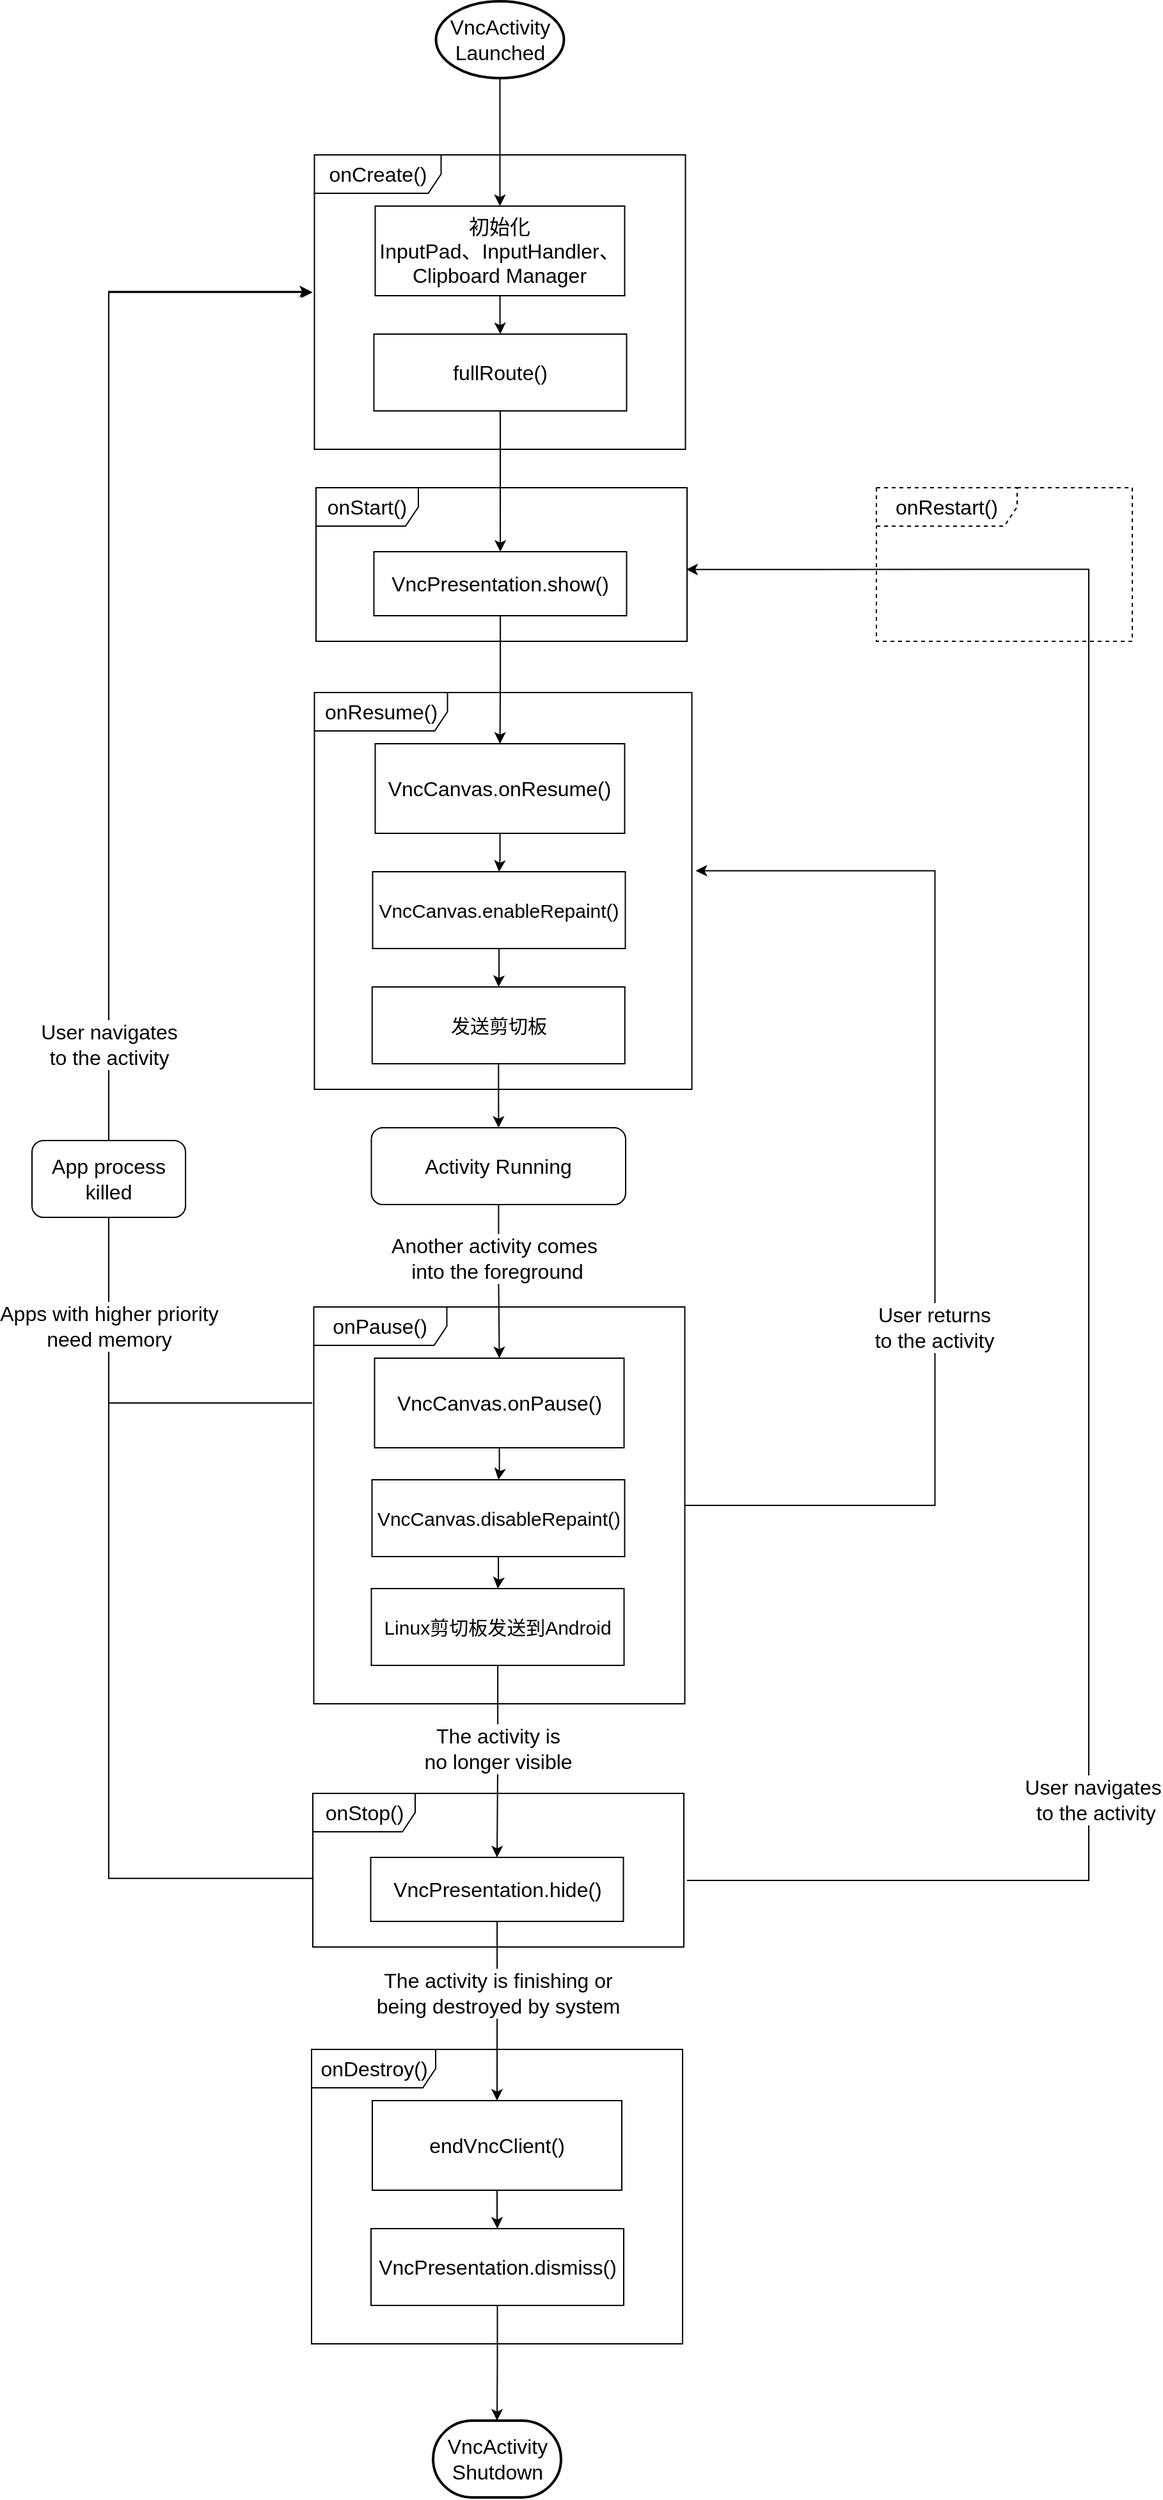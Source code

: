 <mxfile version="14.5.1" type="device"><diagram id="Qgya-YieMlgTKM1WU-AI" name="第 1 页"><mxGraphModel dx="1574" dy="1015" grid="1" gridSize="10" guides="1" tooltips="1" connect="1" arrows="1" fold="1" page="1" pageScale="1" pageWidth="1654" pageHeight="2336" math="0" shadow="0"><root><mxCell id="0"/><mxCell id="1" parent="0"/><mxCell id="Y9Hjw818oBq66xvbjuB3-6" style="edgeStyle=orthogonalEdgeStyle;rounded=0;orthogonalLoop=1;jettySize=auto;html=1;fontSize=16;" edge="1" parent="1" source="Y9Hjw818oBq66xvbjuB3-3" target="Y9Hjw818oBq66xvbjuB3-5"><mxGeometry relative="1" as="geometry"/></mxCell><mxCell id="Y9Hjw818oBq66xvbjuB3-3" value="VncActivity Launched" style="strokeWidth=2;html=1;shape=mxgraph.flowchart.start_1;whiteSpace=wrap;fontSize=16;" vertex="1" parent="1"><mxGeometry x="415.75" y="70" width="100" height="60" as="geometry"/></mxCell><mxCell id="Y9Hjw818oBq66xvbjuB3-13" style="edgeStyle=orthogonalEdgeStyle;rounded=0;orthogonalLoop=1;jettySize=auto;html=1;fontSize=16;exitX=0.5;exitY=1;exitDx=0;exitDy=0;" edge="1" parent="1" source="Y9Hjw818oBq66xvbjuB3-7" target="Y9Hjw818oBq66xvbjuB3-11"><mxGeometry relative="1" as="geometry"/></mxCell><mxCell id="Y9Hjw818oBq66xvbjuB3-4" value="onCreate()" style="shape=umlFrame;whiteSpace=wrap;html=1;width=99;height=30;fontSize=16;" vertex="1" parent="1"><mxGeometry x="320.75" y="190" width="290" height="230" as="geometry"/></mxCell><mxCell id="Y9Hjw818oBq66xvbjuB3-8" value="" style="edgeStyle=orthogonalEdgeStyle;rounded=0;orthogonalLoop=1;jettySize=auto;html=1;fontSize=16;" edge="1" parent="1" source="Y9Hjw818oBq66xvbjuB3-5" target="Y9Hjw818oBq66xvbjuB3-7"><mxGeometry relative="1" as="geometry"/></mxCell><mxCell id="Y9Hjw818oBq66xvbjuB3-5" value="初始化&lt;br style=&quot;font-size: 16px;&quot;&gt;InputPad、InputHandler、&lt;br style=&quot;font-size: 16px;&quot;&gt;Clipboard Manager" style="rounded=0;whiteSpace=wrap;html=1;fillColor=none;fontSize=16;" vertex="1" parent="1"><mxGeometry x="368.25" y="230" width="195" height="70" as="geometry"/></mxCell><mxCell id="Y9Hjw818oBq66xvbjuB3-7" value="fullRoute()" style="rounded=0;whiteSpace=wrap;html=1;fillColor=none;fontSize=16;" vertex="1" parent="1"><mxGeometry x="367.25" y="330" width="197.5" height="60" as="geometry"/></mxCell><mxCell id="Y9Hjw818oBq66xvbjuB3-9" value="onStart()" style="shape=umlFrame;whiteSpace=wrap;html=1;width=80;height=30;fontSize=16;" vertex="1" parent="1"><mxGeometry x="322" y="450" width="290" height="120" as="geometry"/></mxCell><mxCell id="Y9Hjw818oBq66xvbjuB3-21" style="edgeStyle=orthogonalEdgeStyle;rounded=0;orthogonalLoop=1;jettySize=auto;html=1;fontSize=16;" edge="1" parent="1" source="Y9Hjw818oBq66xvbjuB3-11" target="Y9Hjw818oBq66xvbjuB3-19"><mxGeometry relative="1" as="geometry"/></mxCell><mxCell id="Y9Hjw818oBq66xvbjuB3-11" value="VncPresentation.show()" style="rounded=0;whiteSpace=wrap;html=1;fillColor=none;fontSize=16;" vertex="1" parent="1"><mxGeometry x="367.25" y="500" width="197.5" height="50" as="geometry"/></mxCell><mxCell id="Y9Hjw818oBq66xvbjuB3-35" value="" style="edgeStyle=orthogonalEdgeStyle;rounded=0;orthogonalLoop=1;jettySize=auto;html=1;fontSize=16;" edge="1" parent="1" source="Y9Hjw818oBq66xvbjuB3-15" target="Y9Hjw818oBq66xvbjuB3-29"><mxGeometry relative="1" as="geometry"/></mxCell><mxCell id="Y9Hjw818oBq66xvbjuB3-49" value="Another activity comes&lt;br&gt;&amp;nbsp;into the foreground" style="edgeLabel;html=1;align=center;verticalAlign=middle;resizable=0;points=[];fontSize=16;" vertex="1" connectable="0" parent="Y9Hjw818oBq66xvbjuB3-35"><mxGeometry x="-0.312" y="-4" relative="1" as="geometry"><mxPoint as="offset"/></mxGeometry></mxCell><mxCell id="Y9Hjw818oBq66xvbjuB3-15" value="Activity Running" style="rounded=1;whiteSpace=wrap;html=1;fillColor=none;fontSize=16;" vertex="1" parent="1"><mxGeometry x="365.25" y="950" width="198.75" height="60" as="geometry"/></mxCell><mxCell id="Y9Hjw818oBq66xvbjuB3-17" value="onResume()" style="shape=umlFrame;whiteSpace=wrap;html=1;width=104;height=30;fontSize=16;" vertex="1" parent="1"><mxGeometry x="320.75" y="610" width="295" height="310" as="geometry"/></mxCell><mxCell id="Y9Hjw818oBq66xvbjuB3-18" value="" style="edgeStyle=orthogonalEdgeStyle;rounded=0;orthogonalLoop=1;jettySize=auto;html=1;fontSize=16;" edge="1" parent="1" source="Y9Hjw818oBq66xvbjuB3-19" target="Y9Hjw818oBq66xvbjuB3-20"><mxGeometry relative="1" as="geometry"/></mxCell><mxCell id="Y9Hjw818oBq66xvbjuB3-19" value="VncCanvas.onResume()" style="rounded=0;whiteSpace=wrap;html=1;fillColor=none;fontSize=16;" vertex="1" parent="1"><mxGeometry x="368.25" y="650" width="195" height="70" as="geometry"/></mxCell><mxCell id="Y9Hjw818oBq66xvbjuB3-33" value="" style="edgeStyle=orthogonalEdgeStyle;rounded=0;orthogonalLoop=1;jettySize=auto;html=1;fontSize=16;" edge="1" parent="1" source="Y9Hjw818oBq66xvbjuB3-20" target="Y9Hjw818oBq66xvbjuB3-31"><mxGeometry relative="1" as="geometry"/></mxCell><mxCell id="Y9Hjw818oBq66xvbjuB3-20" value="&lt;font style=&quot;font-size: 15px&quot;&gt;VncCanvas.enableRepaint()&lt;/font&gt;" style="rounded=0;whiteSpace=wrap;html=1;fillColor=none;fontSize=16;" vertex="1" parent="1"><mxGeometry x="366.25" y="750" width="197.5" height="60" as="geometry"/></mxCell><mxCell id="Y9Hjw818oBq66xvbjuB3-50" style="edgeStyle=orthogonalEdgeStyle;rounded=0;orthogonalLoop=1;jettySize=auto;html=1;entryX=1.01;entryY=0.449;entryDx=0;entryDy=0;entryPerimeter=0;fontSize=16;" edge="1" parent="1" source="Y9Hjw818oBq66xvbjuB3-27" target="Y9Hjw818oBq66xvbjuB3-17"><mxGeometry relative="1" as="geometry"><Array as="points"><mxPoint x="805.75" y="1245"/><mxPoint x="805.75" y="749"/></Array></mxGeometry></mxCell><mxCell id="Y9Hjw818oBq66xvbjuB3-55" value="User returns&lt;br&gt;to the activity" style="edgeLabel;html=1;align=center;verticalAlign=middle;resizable=0;points=[];fontSize=16;" vertex="1" connectable="0" parent="Y9Hjw818oBq66xvbjuB3-50"><mxGeometry x="-0.238" y="1" relative="1" as="geometry"><mxPoint as="offset"/></mxGeometry></mxCell><mxCell id="Y9Hjw818oBq66xvbjuB3-27" value="onPause()" style="shape=umlFrame;whiteSpace=wrap;html=1;width=104;height=30;fontSize=16;" vertex="1" parent="1"><mxGeometry x="320.25" y="1090" width="290" height="310" as="geometry"/></mxCell><mxCell id="Y9Hjw818oBq66xvbjuB3-28" value="" style="edgeStyle=orthogonalEdgeStyle;rounded=0;orthogonalLoop=1;jettySize=auto;html=1;fontSize=16;" edge="1" parent="1" source="Y9Hjw818oBq66xvbjuB3-29" target="Y9Hjw818oBq66xvbjuB3-30"><mxGeometry relative="1" as="geometry"/></mxCell><mxCell id="Y9Hjw818oBq66xvbjuB3-53" style="edgeStyle=orthogonalEdgeStyle;rounded=0;orthogonalLoop=1;jettySize=auto;html=1;entryX=-0.005;entryY=0.467;entryDx=0;entryDy=0;entryPerimeter=0;fontSize=16;" edge="1" parent="1" target="Y9Hjw818oBq66xvbjuB3-4"><mxGeometry relative="1" as="geometry"><mxPoint x="319" y="1165" as="sourcePoint"/><Array as="points"><mxPoint x="315" y="1165"/><mxPoint x="160" y="1165"/><mxPoint x="160" y="297"/></Array></mxGeometry></mxCell><mxCell id="Y9Hjw818oBq66xvbjuB3-29" value="VncCanvas.onPause()" style="rounded=0;whiteSpace=wrap;html=1;fillColor=none;fontSize=16;" vertex="1" parent="1"><mxGeometry x="367.75" y="1130" width="195" height="70" as="geometry"/></mxCell><mxCell id="Y9Hjw818oBq66xvbjuB3-37" value="" style="edgeStyle=orthogonalEdgeStyle;rounded=0;orthogonalLoop=1;jettySize=auto;html=1;fontSize=16;" edge="1" parent="1" source="Y9Hjw818oBq66xvbjuB3-30" target="Y9Hjw818oBq66xvbjuB3-36"><mxGeometry relative="1" as="geometry"/></mxCell><mxCell id="Y9Hjw818oBq66xvbjuB3-30" value="&lt;font style=&quot;font-size: 15px&quot;&gt;VncCanvas.disableRepaint()&lt;/font&gt;" style="rounded=0;whiteSpace=wrap;html=1;fillColor=none;fontSize=16;" vertex="1" parent="1"><mxGeometry x="365.75" y="1225" width="197.5" height="60" as="geometry"/></mxCell><mxCell id="Y9Hjw818oBq66xvbjuB3-34" value="" style="edgeStyle=orthogonalEdgeStyle;rounded=0;orthogonalLoop=1;jettySize=auto;html=1;fontSize=16;" edge="1" parent="1" source="Y9Hjw818oBq66xvbjuB3-31" target="Y9Hjw818oBq66xvbjuB3-15"><mxGeometry relative="1" as="geometry"/></mxCell><mxCell id="Y9Hjw818oBq66xvbjuB3-31" value="&lt;span style=&quot;font-size: 15px&quot;&gt;发送剪切板&lt;/span&gt;" style="rounded=0;whiteSpace=wrap;html=1;fillColor=none;fontSize=16;" vertex="1" parent="1"><mxGeometry x="365.88" y="840" width="197.5" height="60" as="geometry"/></mxCell><mxCell id="Y9Hjw818oBq66xvbjuB3-41" style="edgeStyle=orthogonalEdgeStyle;rounded=0;orthogonalLoop=1;jettySize=auto;html=1;entryX=0.5;entryY=0;entryDx=0;entryDy=0;fontSize=16;" edge="1" parent="1" source="Y9Hjw818oBq66xvbjuB3-36" target="Y9Hjw818oBq66xvbjuB3-40"><mxGeometry relative="1" as="geometry"/></mxCell><mxCell id="Y9Hjw818oBq66xvbjuB3-57" value="The activity is&lt;br&gt;no longer visible" style="edgeLabel;html=1;align=center;verticalAlign=middle;resizable=0;points=[];fontSize=16;" vertex="1" connectable="0" parent="Y9Hjw818oBq66xvbjuB3-41"><mxGeometry x="-0.145" relative="1" as="geometry"><mxPoint as="offset"/></mxGeometry></mxCell><mxCell id="Y9Hjw818oBq66xvbjuB3-36" value="&lt;span style=&quot;font-size: 15px&quot;&gt;Linux剪切板发送到Android&lt;/span&gt;" style="rounded=0;whiteSpace=wrap;html=1;fillColor=none;fontSize=16;" vertex="1" parent="1"><mxGeometry x="365.25" y="1310" width="197.5" height="60" as="geometry"/></mxCell><mxCell id="Y9Hjw818oBq66xvbjuB3-51" style="edgeStyle=orthogonalEdgeStyle;rounded=0;orthogonalLoop=1;jettySize=auto;html=1;fontSize=16;entryX=0.998;entryY=0.532;entryDx=0;entryDy=0;entryPerimeter=0;" edge="1" parent="1" target="Y9Hjw818oBq66xvbjuB3-9"><mxGeometry relative="1" as="geometry"><mxPoint x="612" y="1538" as="sourcePoint"/><mxPoint x="922" y="530" as="targetPoint"/><Array as="points"><mxPoint x="926" y="1538"/><mxPoint x="926" y="514"/></Array></mxGeometry></mxCell><mxCell id="Y9Hjw818oBq66xvbjuB3-56" value="User navigates&lt;br&gt;&amp;nbsp;to the activity" style="edgeLabel;html=1;align=center;verticalAlign=middle;resizable=0;points=[];fontSize=16;" vertex="1" connectable="0" parent="Y9Hjw818oBq66xvbjuB3-51"><mxGeometry x="-0.543" y="-3" relative="1" as="geometry"><mxPoint as="offset"/></mxGeometry></mxCell><mxCell id="Y9Hjw818oBq66xvbjuB3-52" style="edgeStyle=orthogonalEdgeStyle;rounded=0;orthogonalLoop=1;jettySize=auto;html=1;entryX=-0.009;entryY=0.464;entryDx=0;entryDy=0;entryPerimeter=0;fontSize=16;exitX=0.002;exitY=0.553;exitDx=0;exitDy=0;exitPerimeter=0;" edge="1" parent="1" source="Y9Hjw818oBq66xvbjuB3-39" target="Y9Hjw818oBq66xvbjuB3-4"><mxGeometry relative="1" as="geometry"><Array as="points"><mxPoint x="160" y="1536"/><mxPoint x="160" y="297"/></Array></mxGeometry></mxCell><mxCell id="Y9Hjw818oBq66xvbjuB3-59" value="Apps with higher priority&lt;br&gt;need memory" style="edgeLabel;html=1;align=center;verticalAlign=middle;resizable=0;points=[];fontSize=16;" vertex="1" connectable="0" parent="Y9Hjw818oBq66xvbjuB3-52"><mxGeometry x="-0.24" relative="1" as="geometry"><mxPoint as="offset"/></mxGeometry></mxCell><mxCell id="Y9Hjw818oBq66xvbjuB3-60" value="User navigates&lt;br&gt;to the activity" style="edgeLabel;html=1;align=center;verticalAlign=middle;resizable=0;points=[];fontSize=16;" vertex="1" connectable="0" parent="Y9Hjw818oBq66xvbjuB3-52"><mxGeometry x="0.042" relative="1" as="geometry"><mxPoint as="offset"/></mxGeometry></mxCell><mxCell id="Y9Hjw818oBq66xvbjuB3-39" value="onStop()" style="shape=umlFrame;whiteSpace=wrap;html=1;width=80;height=30;fontSize=16;" vertex="1" parent="1"><mxGeometry x="319.5" y="1470" width="290" height="120" as="geometry"/></mxCell><mxCell id="Y9Hjw818oBq66xvbjuB3-46" style="edgeStyle=orthogonalEdgeStyle;rounded=0;orthogonalLoop=1;jettySize=auto;html=1;fontSize=16;" edge="1" parent="1" source="Y9Hjw818oBq66xvbjuB3-40" target="Y9Hjw818oBq66xvbjuB3-44"><mxGeometry relative="1" as="geometry"/></mxCell><mxCell id="Y9Hjw818oBq66xvbjuB3-58" value="The activity is finishing or&lt;br&gt;being destroyed by system" style="edgeLabel;html=1;align=center;verticalAlign=middle;resizable=0;points=[];fontSize=16;" vertex="1" connectable="0" parent="Y9Hjw818oBq66xvbjuB3-46"><mxGeometry x="-0.206" relative="1" as="geometry"><mxPoint as="offset"/></mxGeometry></mxCell><mxCell id="Y9Hjw818oBq66xvbjuB3-40" value="VncPresentation.hide()" style="rounded=0;whiteSpace=wrap;html=1;fillColor=none;fontSize=16;" vertex="1" parent="1"><mxGeometry x="364.75" y="1520" width="197.5" height="50" as="geometry"/></mxCell><mxCell id="Y9Hjw818oBq66xvbjuB3-42" value="onDestroy()" style="shape=umlFrame;whiteSpace=wrap;html=1;width=97;height=30;fontSize=16;" vertex="1" parent="1"><mxGeometry x="318.5" y="1670" width="290" height="230" as="geometry"/></mxCell><mxCell id="Y9Hjw818oBq66xvbjuB3-43" value="" style="edgeStyle=orthogonalEdgeStyle;rounded=0;orthogonalLoop=1;jettySize=auto;html=1;fontSize=16;" edge="1" parent="1" source="Y9Hjw818oBq66xvbjuB3-44" target="Y9Hjw818oBq66xvbjuB3-45"><mxGeometry relative="1" as="geometry"/></mxCell><mxCell id="Y9Hjw818oBq66xvbjuB3-44" value="endVncClient()" style="rounded=0;whiteSpace=wrap;html=1;fillColor=none;fontSize=16;" vertex="1" parent="1"><mxGeometry x="366" y="1710" width="195" height="70" as="geometry"/></mxCell><mxCell id="Y9Hjw818oBq66xvbjuB3-48" style="edgeStyle=orthogonalEdgeStyle;rounded=0;orthogonalLoop=1;jettySize=auto;html=1;entryX=0.5;entryY=0;entryDx=0;entryDy=0;entryPerimeter=0;fontSize=16;" edge="1" parent="1" source="Y9Hjw818oBq66xvbjuB3-45" target="Y9Hjw818oBq66xvbjuB3-47"><mxGeometry relative="1" as="geometry"/></mxCell><mxCell id="Y9Hjw818oBq66xvbjuB3-45" value="VncPresentation.dismiss()" style="rounded=0;whiteSpace=wrap;html=1;fillColor=none;fontSize=16;" vertex="1" parent="1"><mxGeometry x="365" y="1810" width="197.5" height="60" as="geometry"/></mxCell><mxCell id="Y9Hjw818oBq66xvbjuB3-47" value="VncActivity&lt;br&gt;Shutdown" style="strokeWidth=2;html=1;shape=mxgraph.flowchart.terminator;whiteSpace=wrap;fillColor=none;fontSize=16;" vertex="1" parent="1"><mxGeometry x="413.5" y="1960" width="100" height="60" as="geometry"/></mxCell><mxCell id="Y9Hjw818oBq66xvbjuB3-54" value="App process&lt;br&gt;killed" style="rounded=1;whiteSpace=wrap;html=1;fontSize=16;" vertex="1" parent="1"><mxGeometry x="100" y="960" width="120" height="60" as="geometry"/></mxCell><mxCell id="Y9Hjw818oBq66xvbjuB3-75" value="onRestart()" style="shape=umlFrame;whiteSpace=wrap;html=1;width=110;height=30;fontSize=16;dashed=1;" vertex="1" parent="1"><mxGeometry x="760" y="450" width="200" height="120" as="geometry"/></mxCell></root></mxGraphModel></diagram></mxfile>